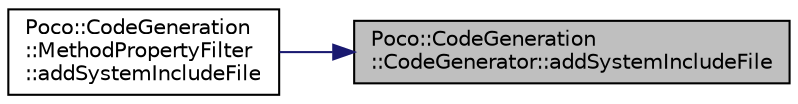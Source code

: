 digraph "Poco::CodeGeneration::CodeGenerator::addSystemIncludeFile"
{
 // LATEX_PDF_SIZE
  edge [fontname="Helvetica",fontsize="10",labelfontname="Helvetica",labelfontsize="10"];
  node [fontname="Helvetica",fontsize="10",shape=record];
  rankdir="RL";
  Node1 [label="Poco::CodeGeneration\l::CodeGenerator::addSystemIncludeFile",height=0.2,width=0.4,color="black", fillcolor="grey75", style="filled", fontcolor="black",tooltip="Include file which will be written to an implementation file."];
  Node1 -> Node2 [dir="back",color="midnightblue",fontsize="10",style="solid"];
  Node2 [label="Poco::CodeGeneration\l::MethodPropertyFilter\l::addSystemIncludeFile",height=0.2,width=0.4,color="black", fillcolor="white", style="filled",URL="$classPoco_1_1CodeGeneration_1_1MethodPropertyFilter.html#aca4e825c88c23b89ffd36e073708bc66",tooltip=" "];
}
